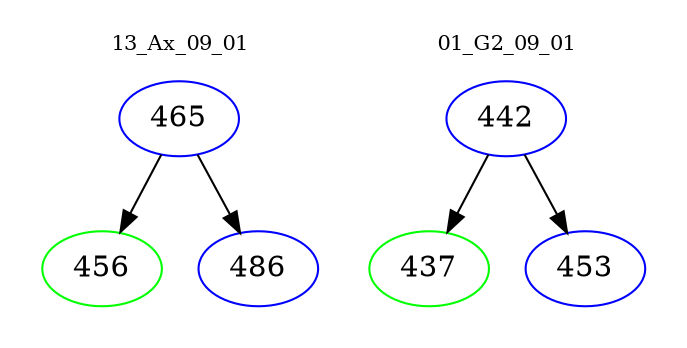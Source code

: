 digraph{
subgraph cluster_0 {
color = white
label = "13_Ax_09_01";
fontsize=10;
T0_465 [label="465", color="blue"]
T0_465 -> T0_456 [color="black"]
T0_456 [label="456", color="green"]
T0_465 -> T0_486 [color="black"]
T0_486 [label="486", color="blue"]
}
subgraph cluster_1 {
color = white
label = "01_G2_09_01";
fontsize=10;
T1_442 [label="442", color="blue"]
T1_442 -> T1_437 [color="black"]
T1_437 [label="437", color="green"]
T1_442 -> T1_453 [color="black"]
T1_453 [label="453", color="blue"]
}
}
